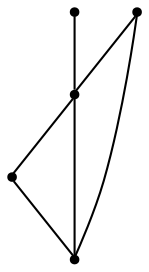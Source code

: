 graph {
  node [shape=point,comment="{\"directed\":false,\"doi\":\"10.1007/978-3-030-04414-5_11\",\"figure\":\"6 (3)\"}"]

  v0 [pos="1372.0717702084755,401.0526179552984"]
  v1 [pos="1330.852613265176,236.1940110935691"]
  v2 [pos="1248.4218664002829,318.620067580649"]
  v3 [pos="1248.4228202265485,383.86259014624346"]
  v4 [pos="1124.7760958392405,318.62370797294625"]

  v4 -- v2 [id="-3",pos="1124.7760958392405,318.62370797294625 1248.4218664002829,318.620067580649 1248.4218664002829,318.620067580649 1248.4218664002829,318.620067580649"]
  v2 -- v0 [id="-5",pos="1248.4218664002829,318.620067580649 1289.6388613373808,318.62370797294625 1289.6388613373808,318.62370797294625 1289.6388613373808,318.62370797294625 1372.0717702084755,401.0526179552984 1372.0717702084755,401.0526179552984 1372.0717702084755,401.0526179552984"]
  v4 -- v1 [id="-6",pos="1124.7760958392405,318.62370797294625 1183.184346677802,253.3849529749258 1183.184346677802,253.3849529749258 1183.184346677802,253.3849529749258 1330.852613265176,236.1940110935691 1330.852613265176,236.1940110935691 1330.852613265176,236.1940110935691"]
  v3 -- v2 [id="-7",pos="1248.4228202265485,383.86259014624346 1248.4218664002829,318.620067580649 1248.4218664002829,318.620067580649 1248.4218664002829,318.620067580649"]
  v2 -- v1 [id="-8",pos="1248.4218664002829,318.620067580649 1330.852613265176,236.1940110935691 1330.852613265176,236.1940110935691 1330.852613265176,236.1940110935691"]
  v0 -- v1 [id="-29",pos="1372.0717702084755,401.0526179552984 1330.852613265176,236.1940110935691 1330.852613265176,236.1940110935691 1330.852613265176,236.1940110935691"]
}